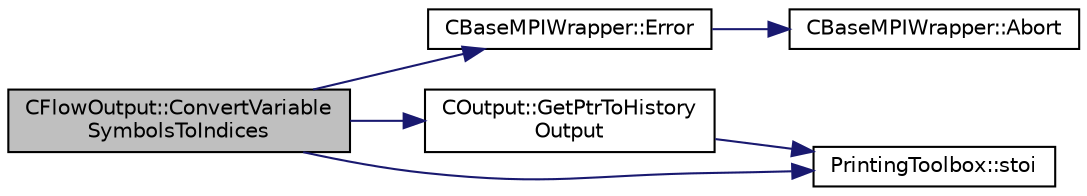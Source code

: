 digraph "CFlowOutput::ConvertVariableSymbolsToIndices"
{
 // LATEX_PDF_SIZE
  edge [fontname="Helvetica",fontsize="10",labelfontname="Helvetica",labelfontsize="10"];
  node [fontname="Helvetica",fontsize="10",shape=record];
  rankdir="LR";
  Node1 [label="CFlowOutput::ConvertVariable\lSymbolsToIndices",height=0.2,width=0.4,color="black", fillcolor="grey75", style="filled", fontcolor="black",tooltip="Helper for custom outputs, converts variable names to indices and pointers which are then used to eva..."];
  Node1 -> Node2 [color="midnightblue",fontsize="10",style="solid",fontname="Helvetica"];
  Node2 [label="CBaseMPIWrapper::Error",height=0.2,width=0.4,color="black", fillcolor="white", style="filled",URL="$classCBaseMPIWrapper.html#a04457c47629bda56704e6a8804833eeb",tooltip=" "];
  Node2 -> Node3 [color="midnightblue",fontsize="10",style="solid",fontname="Helvetica"];
  Node3 [label="CBaseMPIWrapper::Abort",height=0.2,width=0.4,color="black", fillcolor="white", style="filled",URL="$classCBaseMPIWrapper.html#af7297d861dca86b45cf561b6ab642e8f",tooltip=" "];
  Node1 -> Node4 [color="midnightblue",fontsize="10",style="solid",fontname="Helvetica"];
  Node4 [label="COutput::GetPtrToHistory\lOutput",height=0.2,width=0.4,color="black", fillcolor="white", style="filled",URL="$classCOutput.html#a63d0e938cb68357fb461c52e53dc1f15",tooltip="Returns a pointer to the value of an history output."];
  Node4 -> Node5 [color="midnightblue",fontsize="10",style="solid",fontname="Helvetica"];
  Node5 [label="PrintingToolbox::stoi",height=0.2,width=0.4,color="black", fillcolor="white", style="filled",URL="$namespacePrintingToolbox.html#a51e75cb0cbc3607ee171ab151ca06a11",tooltip=" "];
  Node1 -> Node5 [color="midnightblue",fontsize="10",style="solid",fontname="Helvetica"];
}
